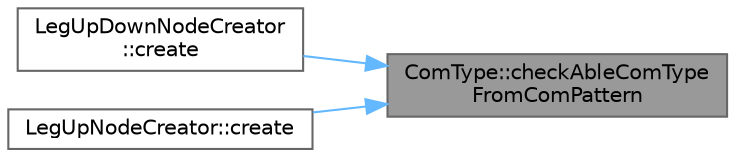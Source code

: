 digraph "ComType::checkAbleComTypeFromComPattern"
{
 // LATEX_PDF_SIZE
  bgcolor="transparent";
  edge [fontname=Helvetica,fontsize=10,labelfontname=Helvetica,labelfontsize=10];
  node [fontname=Helvetica,fontsize=10,shape=box,height=0.2,width=0.4];
  rankdir="RL";
  Node1 [id="Node000001",label="ComType::checkAbleComType\lFromComPattern",height=0.2,width=0.4,color="gray40", fillcolor="grey60", style="filled", fontcolor="black",tooltip=" "];
  Node1 -> Node2 [id="edge1_Node000001_Node000002",dir="back",color="steelblue1",style="solid",tooltip=" "];
  Node2 [id="Node000002",label="LegUpDownNodeCreator\l::create",height=0.2,width=0.4,color="grey40", fillcolor="white", style="filled",URL="$class_leg_up_down_node_creator.html#a198455a2bb8511c2d77332cae7c4837d",tooltip="重心を平行移動したノードを生成する"];
  Node1 -> Node3 [id="edge2_Node000001_Node000003",dir="back",color="steelblue1",style="solid",tooltip=" "];
  Node3 [id="Node000003",label="LegUpNodeCreator::create",height=0.2,width=0.4,color="grey40", fillcolor="white", style="filled",URL="$class_leg_up_node_creator.html#a8fcdcc64f2e29299e392dcf1a2ecd2d0",tooltip="重心を平行移動したノードを生成する"];
}
